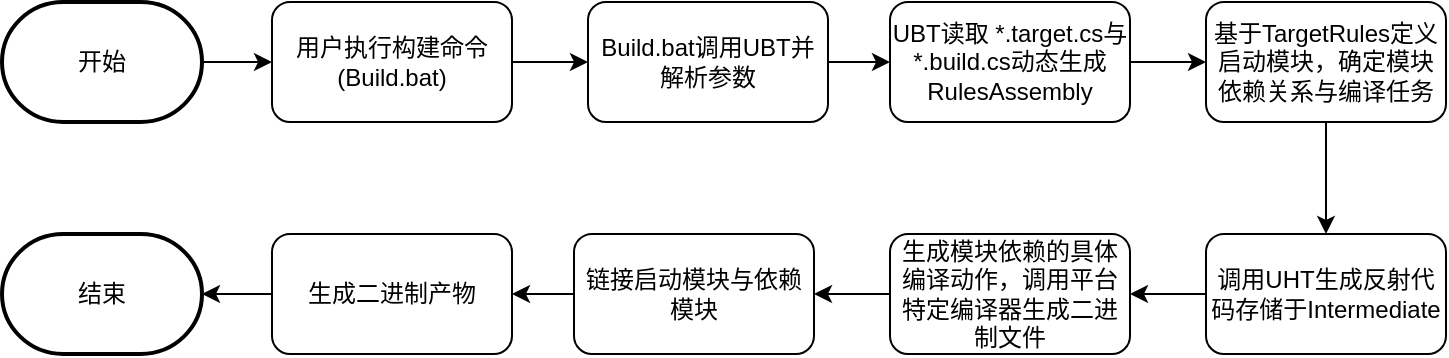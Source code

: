 <mxfile version="27.0.2">
  <diagram name="第 1 页" id="wX6739bgOCSKkOBHNE4S">
    <mxGraphModel dx="1213" dy="730" grid="0" gridSize="10" guides="1" tooltips="1" connect="1" arrows="1" fold="1" page="1" pageScale="1" pageWidth="827" pageHeight="1169" math="0" shadow="0">
      <root>
        <mxCell id="0" />
        <mxCell id="1" parent="0" />
        <mxCell id="xc_RgGSRxwEx2enbkJfc-5" value="" style="edgeStyle=orthogonalEdgeStyle;rounded=0;orthogonalLoop=1;jettySize=auto;html=1;" parent="1" source="xc_RgGSRxwEx2enbkJfc-3" target="xc_RgGSRxwEx2enbkJfc-4" edge="1">
          <mxGeometry relative="1" as="geometry" />
        </mxCell>
        <mxCell id="xc_RgGSRxwEx2enbkJfc-3" value="用户执行构建命令(Build.bat)" style="rounded=1;whiteSpace=wrap;html=1;" parent="1" vertex="1">
          <mxGeometry x="188" y="288" width="120" height="60" as="geometry" />
        </mxCell>
        <mxCell id="xc_RgGSRxwEx2enbkJfc-7" value="" style="edgeStyle=orthogonalEdgeStyle;rounded=0;orthogonalLoop=1;jettySize=auto;html=1;" parent="1" source="xc_RgGSRxwEx2enbkJfc-4" target="xc_RgGSRxwEx2enbkJfc-6" edge="1">
          <mxGeometry relative="1" as="geometry" />
        </mxCell>
        <mxCell id="xc_RgGSRxwEx2enbkJfc-4" value="Build.bat调用UBT并解析参数" style="whiteSpace=wrap;html=1;rounded=1;" parent="1" vertex="1">
          <mxGeometry x="346" y="288" width="120" height="60" as="geometry" />
        </mxCell>
        <mxCell id="xc_RgGSRxwEx2enbkJfc-9" value="" style="edgeStyle=orthogonalEdgeStyle;rounded=0;orthogonalLoop=1;jettySize=auto;html=1;" parent="1" source="xc_RgGSRxwEx2enbkJfc-6" target="xc_RgGSRxwEx2enbkJfc-8" edge="1">
          <mxGeometry relative="1" as="geometry" />
        </mxCell>
        <mxCell id="xc_RgGSRxwEx2enbkJfc-6" value="UBT读取 *.target.cs与*.build.cs动态生成RulesAssembly" style="whiteSpace=wrap;html=1;rounded=1;" parent="1" vertex="1">
          <mxGeometry x="497" y="288" width="120" height="60" as="geometry" />
        </mxCell>
        <mxCell id="xc_RgGSRxwEx2enbkJfc-11" value="" style="edgeStyle=orthogonalEdgeStyle;rounded=0;orthogonalLoop=1;jettySize=auto;html=1;" parent="1" source="xc_RgGSRxwEx2enbkJfc-8" target="xc_RgGSRxwEx2enbkJfc-10" edge="1">
          <mxGeometry relative="1" as="geometry" />
        </mxCell>
        <mxCell id="xc_RgGSRxwEx2enbkJfc-8" value="基于TargetRules定义启动模块，确定模块依赖关系与编译任务" style="whiteSpace=wrap;html=1;rounded=1;" parent="1" vertex="1">
          <mxGeometry x="655" y="288" width="120" height="60" as="geometry" />
        </mxCell>
        <mxCell id="xc_RgGSRxwEx2enbkJfc-13" value="" style="edgeStyle=orthogonalEdgeStyle;rounded=0;orthogonalLoop=1;jettySize=auto;html=1;" parent="1" source="xc_RgGSRxwEx2enbkJfc-10" target="xc_RgGSRxwEx2enbkJfc-12" edge="1">
          <mxGeometry relative="1" as="geometry" />
        </mxCell>
        <mxCell id="xc_RgGSRxwEx2enbkJfc-10" value="调用UHT生成反射代码存储于Intermediate" style="whiteSpace=wrap;html=1;rounded=1;" parent="1" vertex="1">
          <mxGeometry x="655" y="404" width="120" height="60" as="geometry" />
        </mxCell>
        <mxCell id="xc_RgGSRxwEx2enbkJfc-15" value="" style="edgeStyle=orthogonalEdgeStyle;rounded=0;orthogonalLoop=1;jettySize=auto;html=1;" parent="1" source="xc_RgGSRxwEx2enbkJfc-12" target="xc_RgGSRxwEx2enbkJfc-14" edge="1">
          <mxGeometry relative="1" as="geometry" />
        </mxCell>
        <mxCell id="xc_RgGSRxwEx2enbkJfc-12" value="生成模块依赖的具体编译动作，调用平台特定编译器生成二进制文件" style="rounded=1;whiteSpace=wrap;html=1;" parent="1" vertex="1">
          <mxGeometry x="497" y="404" width="120" height="60" as="geometry" />
        </mxCell>
        <mxCell id="xc_RgGSRxwEx2enbkJfc-17" value="" style="edgeStyle=orthogonalEdgeStyle;rounded=0;orthogonalLoop=1;jettySize=auto;html=1;" parent="1" source="xc_RgGSRxwEx2enbkJfc-14" target="xc_RgGSRxwEx2enbkJfc-16" edge="1">
          <mxGeometry relative="1" as="geometry" />
        </mxCell>
        <mxCell id="xc_RgGSRxwEx2enbkJfc-14" value="链接启动模块与依赖模块" style="rounded=1;whiteSpace=wrap;html=1;" parent="1" vertex="1">
          <mxGeometry x="339" y="404" width="120" height="60" as="geometry" />
        </mxCell>
        <mxCell id="QXYXpacQepedKgPS61Mb-4" value="" style="edgeStyle=orthogonalEdgeStyle;rounded=0;orthogonalLoop=1;jettySize=auto;html=1;" parent="1" source="xc_RgGSRxwEx2enbkJfc-16" target="QXYXpacQepedKgPS61Mb-2" edge="1">
          <mxGeometry relative="1" as="geometry" />
        </mxCell>
        <mxCell id="xc_RgGSRxwEx2enbkJfc-16" value="生成二进制产物" style="whiteSpace=wrap;html=1;rounded=1;" parent="1" vertex="1">
          <mxGeometry x="188" y="404" width="120" height="60" as="geometry" />
        </mxCell>
        <mxCell id="QXYXpacQepedKgPS61Mb-3" value="" style="edgeStyle=orthogonalEdgeStyle;rounded=0;orthogonalLoop=1;jettySize=auto;html=1;" parent="1" source="QXYXpacQepedKgPS61Mb-1" target="xc_RgGSRxwEx2enbkJfc-3" edge="1">
          <mxGeometry relative="1" as="geometry" />
        </mxCell>
        <mxCell id="QXYXpacQepedKgPS61Mb-1" value="开始" style="strokeWidth=2;html=1;shape=mxgraph.flowchart.terminator;whiteSpace=wrap;" parent="1" vertex="1">
          <mxGeometry x="53" y="288" width="100" height="60" as="geometry" />
        </mxCell>
        <mxCell id="QXYXpacQepedKgPS61Mb-2" value="结束" style="strokeWidth=2;html=1;shape=mxgraph.flowchart.terminator;whiteSpace=wrap;" parent="1" vertex="1">
          <mxGeometry x="53" y="404" width="100" height="60" as="geometry" />
        </mxCell>
      </root>
    </mxGraphModel>
  </diagram>
</mxfile>
